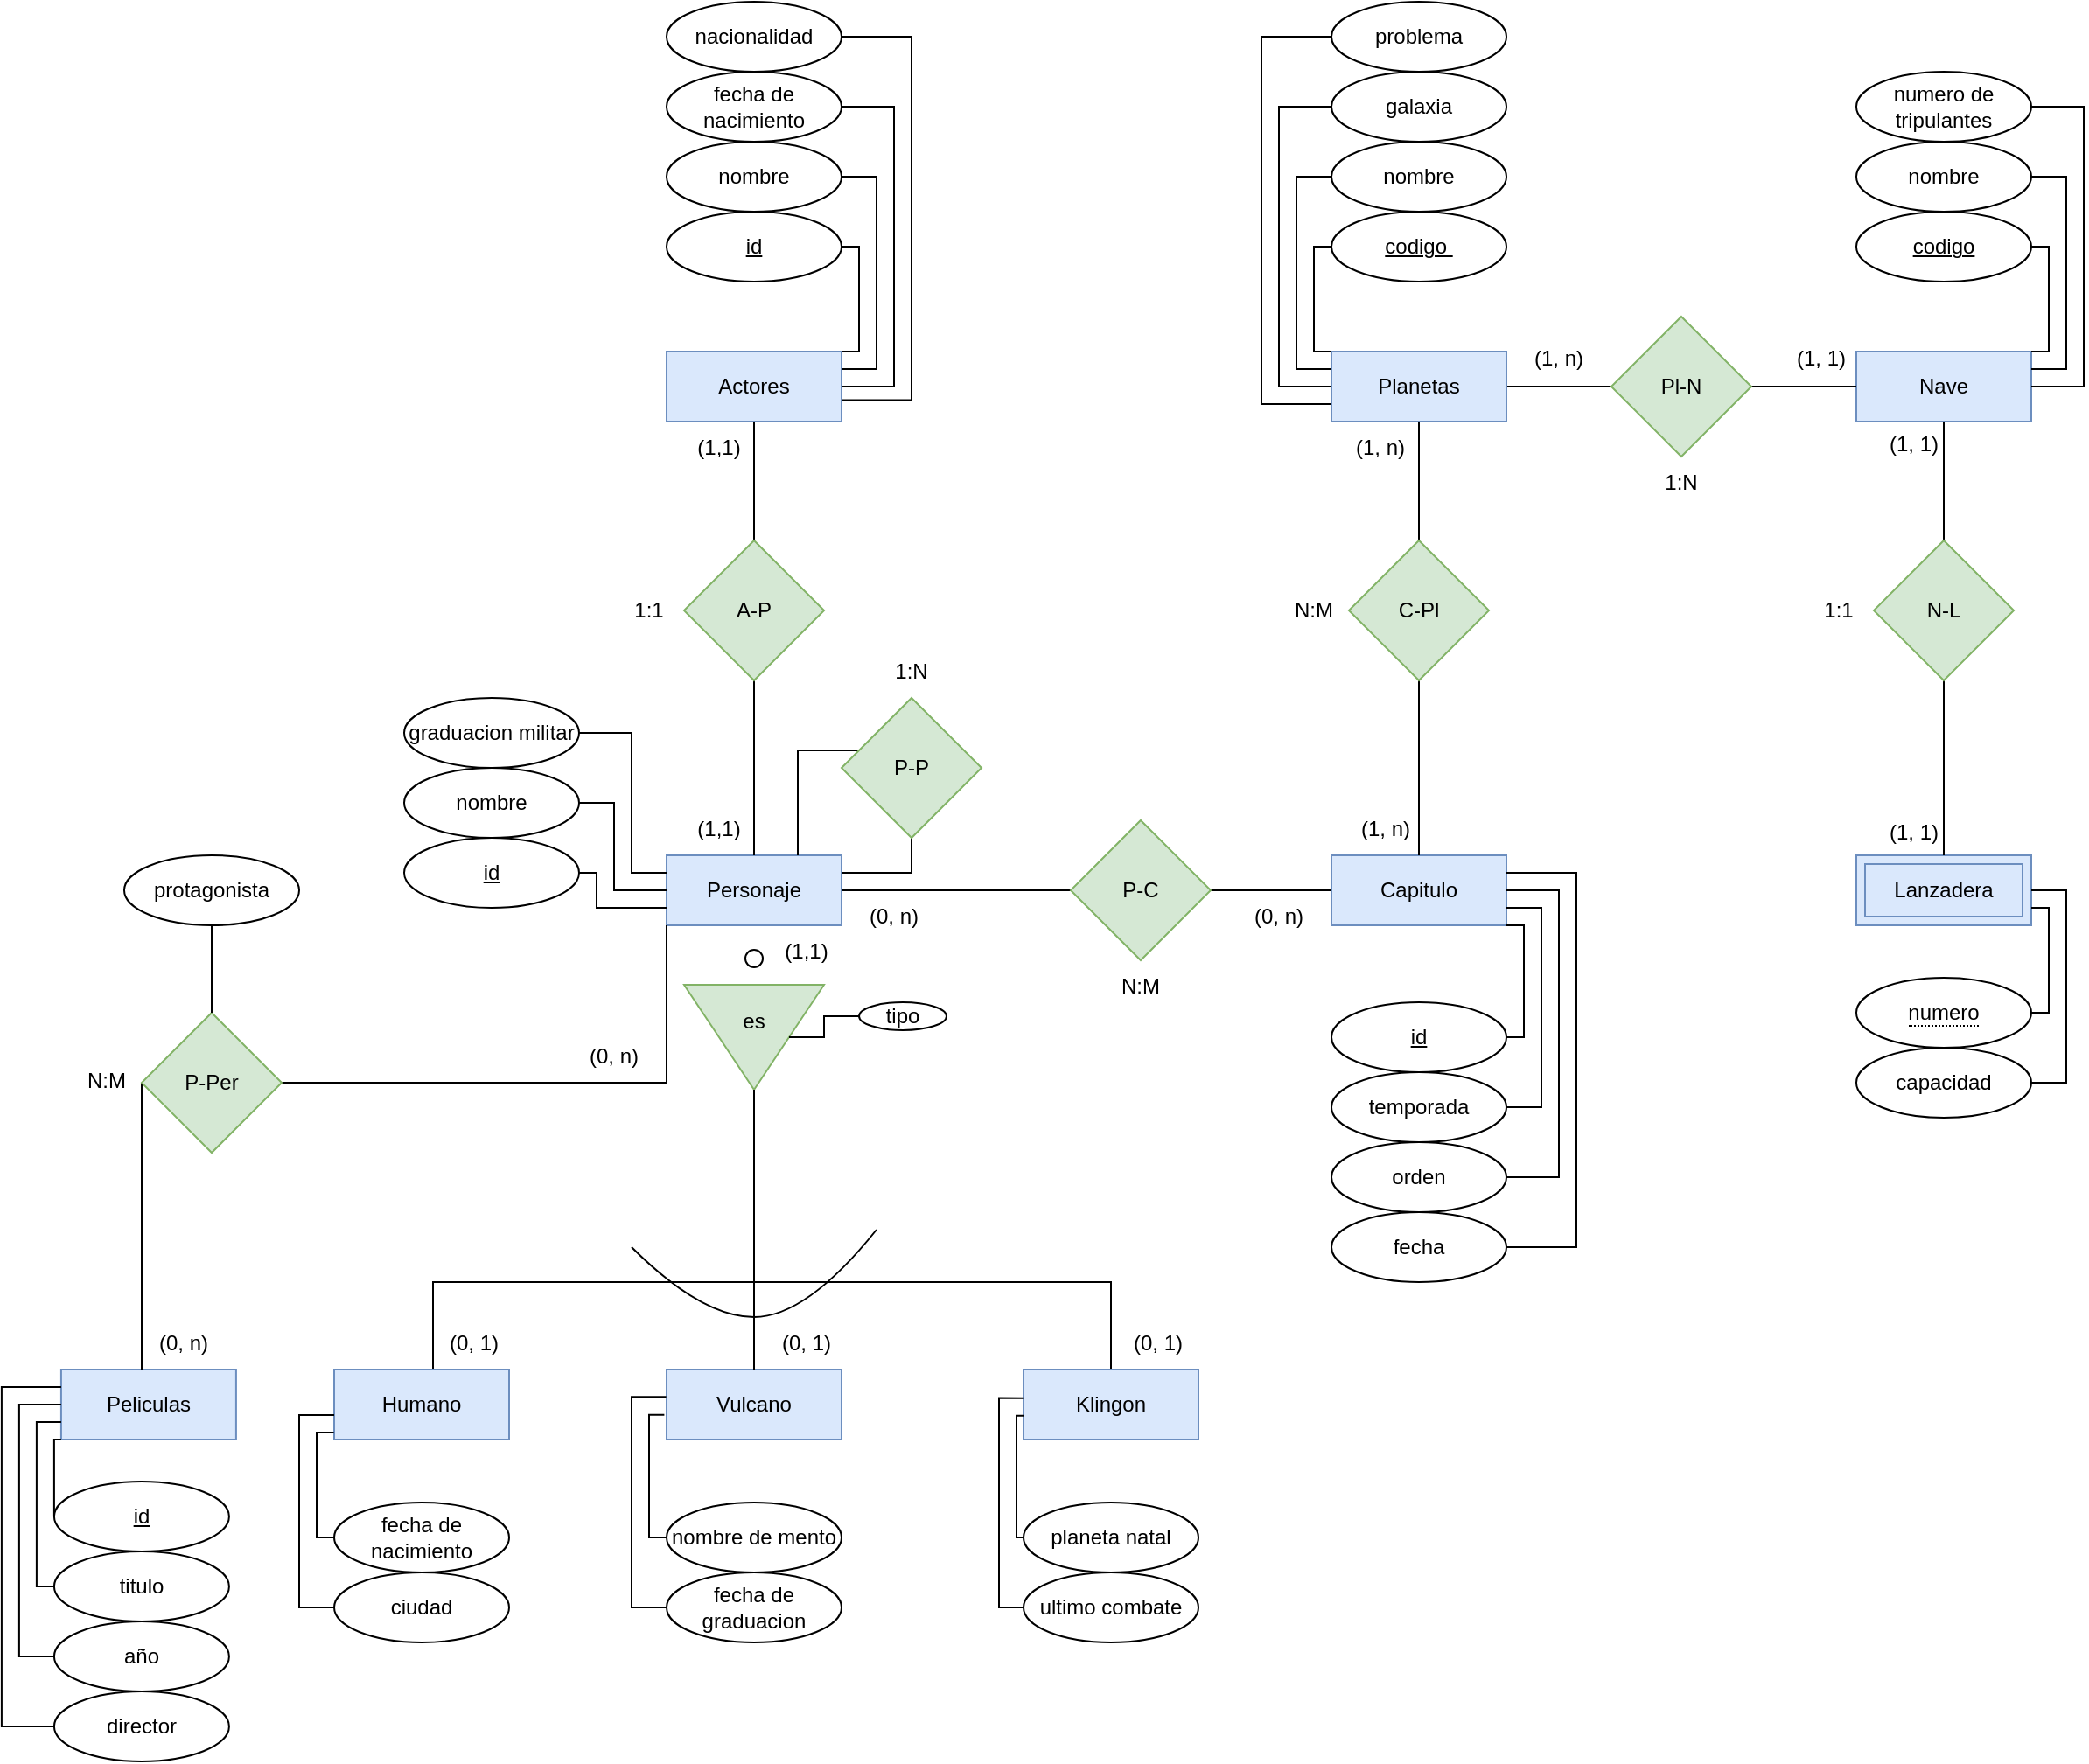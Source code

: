 <mxfile version="22.0.4" type="github">
  <diagram name="Página-1" id="5l4QbnVMC6A0-uHD1jhr">
    <mxGraphModel dx="1584" dy="2889" grid="1" gridSize="10" guides="1" tooltips="1" connect="1" arrows="1" fold="1" page="1" pageScale="1" pageWidth="1169" pageHeight="827" math="0" shadow="0">
      <root>
        <mxCell id="0" />
        <mxCell id="1" parent="0" />
        <mxCell id="6NNh_hOM8QvXXo7sR0za-1" value="Actores" style="whiteSpace=wrap;html=1;align=center;fillColor=#dae8fc;strokeColor=#6c8ebf;" parent="1" vertex="1">
          <mxGeometry x="380" y="22" width="100" height="40" as="geometry" />
        </mxCell>
        <mxCell id="6NNh_hOM8QvXXo7sR0za-29" style="edgeStyle=orthogonalEdgeStyle;rounded=0;orthogonalLoop=1;jettySize=auto;html=1;endArrow=none;endFill=0;" parent="1" source="6NNh_hOM8QvXXo7sR0za-2" target="6NNh_hOM8QvXXo7sR0za-27" edge="1">
          <mxGeometry relative="1" as="geometry" />
        </mxCell>
        <mxCell id="6NNh_hOM8QvXXo7sR0za-2" value="Personaje" style="whiteSpace=wrap;html=1;align=center;fillColor=#dae8fc;strokeColor=#6c8ebf;" parent="1" vertex="1">
          <mxGeometry x="380" y="310" width="100" height="40" as="geometry" />
        </mxCell>
        <mxCell id="6NNh_hOM8QvXXo7sR0za-18" style="edgeStyle=orthogonalEdgeStyle;rounded=0;orthogonalLoop=1;jettySize=auto;html=1;endArrow=none;endFill=0;" parent="1" edge="1">
          <mxGeometry relative="1" as="geometry">
            <mxPoint x="430" y="520" as="targetPoint" />
            <mxPoint x="246.504" y="604" as="sourcePoint" />
            <Array as="points">
              <mxPoint x="246" y="554" />
              <mxPoint x="430" y="554" />
              <mxPoint x="430" y="523" />
            </Array>
          </mxGeometry>
        </mxCell>
        <mxCell id="6NNh_hOM8QvXXo7sR0za-3" value="&lt;div&gt;Humano&lt;/div&gt;" style="whiteSpace=wrap;html=1;align=center;fillColor=#dae8fc;strokeColor=#6c8ebf;" parent="1" vertex="1">
          <mxGeometry x="190" y="604" width="100" height="40" as="geometry" />
        </mxCell>
        <mxCell id="6NNh_hOM8QvXXo7sR0za-4" value="&lt;div&gt;Vulcano&lt;/div&gt;" style="whiteSpace=wrap;html=1;align=center;fillColor=#dae8fc;strokeColor=#6c8ebf;" parent="1" vertex="1">
          <mxGeometry x="380" y="604" width="100" height="40" as="geometry" />
        </mxCell>
        <mxCell id="6NNh_hOM8QvXXo7sR0za-22" style="edgeStyle=orthogonalEdgeStyle;rounded=0;orthogonalLoop=1;jettySize=auto;html=1;endArrow=none;endFill=0;" parent="1" source="6NNh_hOM8QvXXo7sR0za-5" edge="1">
          <mxGeometry relative="1" as="geometry">
            <mxPoint x="430" y="524" as="targetPoint" />
            <Array as="points">
              <mxPoint x="634" y="554" />
              <mxPoint x="430" y="554" />
            </Array>
          </mxGeometry>
        </mxCell>
        <mxCell id="6NNh_hOM8QvXXo7sR0za-5" value="Klingon" style="whiteSpace=wrap;html=1;align=center;fillColor=#dae8fc;strokeColor=#6c8ebf;" parent="1" vertex="1">
          <mxGeometry x="584" y="604" width="100" height="40" as="geometry" />
        </mxCell>
        <mxCell id="6NNh_hOM8QvXXo7sR0za-6" value="Capitulo" style="whiteSpace=wrap;html=1;align=center;fillColor=#dae8fc;strokeColor=#6c8ebf;" parent="1" vertex="1">
          <mxGeometry x="760" y="310" width="100" height="40" as="geometry" />
        </mxCell>
        <mxCell id="6NNh_hOM8QvXXo7sR0za-7" value="Peliculas" style="whiteSpace=wrap;html=1;align=center;fillColor=#dae8fc;strokeColor=#6c8ebf;" parent="1" vertex="1">
          <mxGeometry x="33.96" y="604" width="100" height="40" as="geometry" />
        </mxCell>
        <mxCell id="ipQ3G9XVM3GZYYtUCcGg-8" style="edgeStyle=orthogonalEdgeStyle;rounded=0;orthogonalLoop=1;jettySize=auto;html=1;endArrow=none;endFill=0;" edge="1" parent="1" source="6NNh_hOM8QvXXo7sR0za-8" target="ipQ3G9XVM3GZYYtUCcGg-4">
          <mxGeometry relative="1" as="geometry" />
        </mxCell>
        <mxCell id="6NNh_hOM8QvXXo7sR0za-8" value="Planetas" style="whiteSpace=wrap;html=1;align=center;fillColor=#dae8fc;strokeColor=#6c8ebf;" parent="1" vertex="1">
          <mxGeometry x="760" y="22" width="100" height="40" as="geometry" />
        </mxCell>
        <mxCell id="ipQ3G9XVM3GZYYtUCcGg-10" style="edgeStyle=orthogonalEdgeStyle;rounded=0;orthogonalLoop=1;jettySize=auto;html=1;endArrow=none;endFill=0;" edge="1" parent="1" source="6NNh_hOM8QvXXo7sR0za-9" target="ipQ3G9XVM3GZYYtUCcGg-5">
          <mxGeometry relative="1" as="geometry" />
        </mxCell>
        <mxCell id="6NNh_hOM8QvXXo7sR0za-9" value="Nave" style="whiteSpace=wrap;html=1;align=center;fillColor=#dae8fc;strokeColor=#6c8ebf;" parent="1" vertex="1">
          <mxGeometry x="1060" y="22" width="100" height="40" as="geometry" />
        </mxCell>
        <mxCell id="6NNh_hOM8QvXXo7sR0za-11" value="Lanzadera" style="shape=ext;margin=3;double=1;whiteSpace=wrap;html=1;align=center;fillColor=#dae8fc;strokeColor=#6c8ebf;" parent="1" vertex="1">
          <mxGeometry x="1060" y="310" width="100" height="40" as="geometry" />
        </mxCell>
        <mxCell id="6NNh_hOM8QvXXo7sR0za-16" style="edgeStyle=orthogonalEdgeStyle;rounded=0;orthogonalLoop=1;jettySize=auto;html=1;entryX=0.5;entryY=1;entryDx=0;entryDy=0;endArrow=none;endFill=0;" parent="1" source="6NNh_hOM8QvXXo7sR0za-12" target="6NNh_hOM8QvXXo7sR0za-1" edge="1">
          <mxGeometry relative="1" as="geometry" />
        </mxCell>
        <mxCell id="6NNh_hOM8QvXXo7sR0za-17" style="edgeStyle=orthogonalEdgeStyle;rounded=0;orthogonalLoop=1;jettySize=auto;html=1;endArrow=none;endFill=0;" parent="1" source="6NNh_hOM8QvXXo7sR0za-12" target="6NNh_hOM8QvXXo7sR0za-2" edge="1">
          <mxGeometry relative="1" as="geometry" />
        </mxCell>
        <mxCell id="6NNh_hOM8QvXXo7sR0za-12" value="A-P" style="rhombus;whiteSpace=wrap;html=1;fillColor=#d5e8d4;strokeColor=#82b366;" parent="1" vertex="1">
          <mxGeometry x="390" y="130" width="80" height="80" as="geometry" />
        </mxCell>
        <mxCell id="6NNh_hOM8QvXXo7sR0za-13" value="" style="triangle;whiteSpace=wrap;html=1;rotation=90;fillColor=#d5e8d4;strokeColor=#82b366;" parent="1" vertex="1">
          <mxGeometry x="400" y="374" width="60" height="80" as="geometry" />
        </mxCell>
        <mxCell id="6NNh_hOM8QvXXo7sR0za-14" value="" style="ellipse;whiteSpace=wrap;html=1;aspect=fixed;" parent="1" vertex="1">
          <mxGeometry x="425" y="364" width="10" height="10" as="geometry" />
        </mxCell>
        <mxCell id="6NNh_hOM8QvXXo7sR0za-15" value="es" style="text;html=1;strokeColor=none;fillColor=none;align=center;verticalAlign=middle;whiteSpace=wrap;rounded=0;" parent="1" vertex="1">
          <mxGeometry x="420" y="390" width="20" height="30" as="geometry" />
        </mxCell>
        <mxCell id="6NNh_hOM8QvXXo7sR0za-21" style="edgeStyle=orthogonalEdgeStyle;rounded=0;orthogonalLoop=1;jettySize=auto;html=1;endArrow=none;endFill=0;entryX=1;entryY=0.5;entryDx=0;entryDy=0;" parent="1" source="6NNh_hOM8QvXXo7sR0za-4" target="6NNh_hOM8QvXXo7sR0za-13" edge="1">
          <mxGeometry relative="1" as="geometry">
            <mxPoint x="430" y="534" as="targetPoint" />
          </mxGeometry>
        </mxCell>
        <mxCell id="6NNh_hOM8QvXXo7sR0za-23" value="" style="curved=1;endArrow=none;html=1;rounded=0;endFill=0;" parent="1" edge="1">
          <mxGeometry width="50" height="50" relative="1" as="geometry">
            <mxPoint x="360" y="534" as="sourcePoint" />
            <mxPoint x="500" y="524" as="targetPoint" />
            <Array as="points">
              <mxPoint x="400" y="574" />
              <mxPoint x="460" y="574" />
            </Array>
          </mxGeometry>
        </mxCell>
        <mxCell id="6NNh_hOM8QvXXo7sR0za-28" style="edgeStyle=orthogonalEdgeStyle;rounded=0;orthogonalLoop=1;jettySize=auto;html=1;endArrow=none;endFill=0;" parent="1" source="6NNh_hOM8QvXXo7sR0za-27" target="6NNh_hOM8QvXXo7sR0za-6" edge="1">
          <mxGeometry relative="1" as="geometry" />
        </mxCell>
        <mxCell id="6NNh_hOM8QvXXo7sR0za-27" value="P-C" style="rhombus;whiteSpace=wrap;html=1;fillColor=#d5e8d4;strokeColor=#82b366;" parent="1" vertex="1">
          <mxGeometry x="611" y="290" width="80" height="80" as="geometry" />
        </mxCell>
        <mxCell id="6NNh_hOM8QvXXo7sR0za-31" style="edgeStyle=orthogonalEdgeStyle;rounded=0;orthogonalLoop=1;jettySize=auto;html=1;endArrow=none;endFill=0;" parent="1" source="6NNh_hOM8QvXXo7sR0za-30" target="6NNh_hOM8QvXXo7sR0za-7" edge="1">
          <mxGeometry relative="1" as="geometry">
            <Array as="points">
              <mxPoint x="80" y="570" />
              <mxPoint x="80" y="570" />
            </Array>
          </mxGeometry>
        </mxCell>
        <mxCell id="6NNh_hOM8QvXXo7sR0za-32" style="edgeStyle=orthogonalEdgeStyle;rounded=0;orthogonalLoop=1;jettySize=auto;html=1;entryX=0;entryY=1;entryDx=0;entryDy=0;endArrow=none;endFill=0;" parent="1" source="6NNh_hOM8QvXXo7sR0za-30" target="6NNh_hOM8QvXXo7sR0za-2" edge="1">
          <mxGeometry relative="1" as="geometry" />
        </mxCell>
        <mxCell id="6NNh_hOM8QvXXo7sR0za-30" value="P-Per" style="rhombus;whiteSpace=wrap;html=1;fillColor=#d5e8d4;strokeColor=#82b366;" parent="1" vertex="1">
          <mxGeometry x="80" y="400" width="80" height="80" as="geometry" />
        </mxCell>
        <mxCell id="ipQ3G9XVM3GZYYtUCcGg-1" style="edgeStyle=orthogonalEdgeStyle;rounded=0;orthogonalLoop=1;jettySize=auto;html=1;entryX=0.75;entryY=0;entryDx=0;entryDy=0;endArrow=none;endFill=0;" edge="1" parent="1" source="6NNh_hOM8QvXXo7sR0za-33" target="6NNh_hOM8QvXXo7sR0za-2">
          <mxGeometry relative="1" as="geometry">
            <Array as="points">
              <mxPoint x="455" y="250" />
            </Array>
          </mxGeometry>
        </mxCell>
        <mxCell id="ipQ3G9XVM3GZYYtUCcGg-2" style="edgeStyle=orthogonalEdgeStyle;rounded=0;orthogonalLoop=1;jettySize=auto;html=1;endArrow=none;endFill=0;entryX=1;entryY=0.25;entryDx=0;entryDy=0;" edge="1" parent="1" source="6NNh_hOM8QvXXo7sR0za-33" target="6NNh_hOM8QvXXo7sR0za-2">
          <mxGeometry relative="1" as="geometry">
            <mxPoint x="380" y="310" as="targetPoint" />
            <Array as="points">
              <mxPoint x="520" y="320" />
            </Array>
          </mxGeometry>
        </mxCell>
        <mxCell id="6NNh_hOM8QvXXo7sR0za-33" value="P-P" style="rhombus;whiteSpace=wrap;html=1;fillColor=#d5e8d4;strokeColor=#82b366;" parent="1" vertex="1">
          <mxGeometry x="480" y="220" width="80" height="80" as="geometry" />
        </mxCell>
        <mxCell id="ipQ3G9XVM3GZYYtUCcGg-6" style="edgeStyle=orthogonalEdgeStyle;rounded=0;orthogonalLoop=1;jettySize=auto;html=1;entryX=0.5;entryY=0;entryDx=0;entryDy=0;endArrow=none;endFill=0;" edge="1" parent="1" source="ipQ3G9XVM3GZYYtUCcGg-3" target="6NNh_hOM8QvXXo7sR0za-6">
          <mxGeometry relative="1" as="geometry" />
        </mxCell>
        <mxCell id="ipQ3G9XVM3GZYYtUCcGg-7" style="edgeStyle=orthogonalEdgeStyle;rounded=0;orthogonalLoop=1;jettySize=auto;html=1;endArrow=none;endFill=0;" edge="1" parent="1" source="ipQ3G9XVM3GZYYtUCcGg-3" target="6NNh_hOM8QvXXo7sR0za-8">
          <mxGeometry relative="1" as="geometry" />
        </mxCell>
        <mxCell id="ipQ3G9XVM3GZYYtUCcGg-3" value="C-Pl" style="rhombus;whiteSpace=wrap;html=1;fillColor=#d5e8d4;strokeColor=#82b366;" vertex="1" parent="1">
          <mxGeometry x="770" y="130" width="80" height="80" as="geometry" />
        </mxCell>
        <mxCell id="ipQ3G9XVM3GZYYtUCcGg-9" style="edgeStyle=orthogonalEdgeStyle;rounded=0;orthogonalLoop=1;jettySize=auto;html=1;endArrow=none;endFill=0;" edge="1" parent="1" source="ipQ3G9XVM3GZYYtUCcGg-4" target="6NNh_hOM8QvXXo7sR0za-9">
          <mxGeometry relative="1" as="geometry" />
        </mxCell>
        <mxCell id="ipQ3G9XVM3GZYYtUCcGg-4" value="Pl-N" style="rhombus;whiteSpace=wrap;html=1;fillColor=#d5e8d4;strokeColor=#82b366;" vertex="1" parent="1">
          <mxGeometry x="920" y="2" width="80" height="80" as="geometry" />
        </mxCell>
        <mxCell id="ipQ3G9XVM3GZYYtUCcGg-11" style="edgeStyle=orthogonalEdgeStyle;rounded=0;orthogonalLoop=1;jettySize=auto;html=1;entryX=0.5;entryY=0;entryDx=0;entryDy=0;endArrow=none;endFill=0;" edge="1" parent="1" source="ipQ3G9XVM3GZYYtUCcGg-5" target="6NNh_hOM8QvXXo7sR0za-11">
          <mxGeometry relative="1" as="geometry" />
        </mxCell>
        <mxCell id="ipQ3G9XVM3GZYYtUCcGg-5" value="N-L" style="rhombus;whiteSpace=wrap;html=1;fillColor=#d5e8d4;strokeColor=#82b366;" vertex="1" parent="1">
          <mxGeometry x="1070" y="130" width="80" height="80" as="geometry" />
        </mxCell>
        <mxCell id="ipQ3G9XVM3GZYYtUCcGg-17" style="edgeStyle=orthogonalEdgeStyle;rounded=0;orthogonalLoop=1;jettySize=auto;html=1;endArrow=none;endFill=0;" edge="1" parent="1" source="ipQ3G9XVM3GZYYtUCcGg-13">
          <mxGeometry relative="1" as="geometry">
            <mxPoint x="480" y="22" as="targetPoint" />
            <Array as="points">
              <mxPoint x="490" y="-38" />
              <mxPoint x="490" y="22" />
              <mxPoint x="480" y="22" />
            </Array>
          </mxGeometry>
        </mxCell>
        <mxCell id="ipQ3G9XVM3GZYYtUCcGg-13" value="id" style="ellipse;whiteSpace=wrap;html=1;align=center;fontStyle=4;" vertex="1" parent="1">
          <mxGeometry x="380" y="-58" width="100" height="40" as="geometry" />
        </mxCell>
        <mxCell id="ipQ3G9XVM3GZYYtUCcGg-18" style="edgeStyle=orthogonalEdgeStyle;rounded=0;orthogonalLoop=1;jettySize=auto;html=1;entryX=1;entryY=0.25;entryDx=0;entryDy=0;endArrow=none;endFill=0;" edge="1" parent="1" source="ipQ3G9XVM3GZYYtUCcGg-14" target="6NNh_hOM8QvXXo7sR0za-1">
          <mxGeometry relative="1" as="geometry">
            <Array as="points">
              <mxPoint x="500" y="-78" />
              <mxPoint x="500" y="32" />
            </Array>
          </mxGeometry>
        </mxCell>
        <mxCell id="ipQ3G9XVM3GZYYtUCcGg-14" value="nombre" style="ellipse;whiteSpace=wrap;html=1;align=center;" vertex="1" parent="1">
          <mxGeometry x="380" y="-98" width="100" height="40" as="geometry" />
        </mxCell>
        <mxCell id="ipQ3G9XVM3GZYYtUCcGg-19" style="edgeStyle=orthogonalEdgeStyle;rounded=0;orthogonalLoop=1;jettySize=auto;html=1;entryX=1;entryY=0.5;entryDx=0;entryDy=0;endArrow=none;endFill=0;" edge="1" parent="1" source="ipQ3G9XVM3GZYYtUCcGg-15" target="6NNh_hOM8QvXXo7sR0za-1">
          <mxGeometry relative="1" as="geometry">
            <Array as="points">
              <mxPoint x="510" y="-118" />
              <mxPoint x="510" y="42" />
            </Array>
          </mxGeometry>
        </mxCell>
        <mxCell id="ipQ3G9XVM3GZYYtUCcGg-15" value="fecha de nacimiento" style="ellipse;whiteSpace=wrap;html=1;align=center;" vertex="1" parent="1">
          <mxGeometry x="380" y="-138" width="100" height="40" as="geometry" />
        </mxCell>
        <mxCell id="ipQ3G9XVM3GZYYtUCcGg-16" value="nacionalidad" style="ellipse;whiteSpace=wrap;html=1;align=center;" vertex="1" parent="1">
          <mxGeometry x="380" y="-178" width="100" height="40" as="geometry" />
        </mxCell>
        <mxCell id="ipQ3G9XVM3GZYYtUCcGg-20" style="edgeStyle=orthogonalEdgeStyle;rounded=0;orthogonalLoop=1;jettySize=auto;html=1;entryX=1.005;entryY=0.695;entryDx=0;entryDy=0;entryPerimeter=0;endArrow=none;endFill=0;" edge="1" parent="1" source="ipQ3G9XVM3GZYYtUCcGg-16" target="6NNh_hOM8QvXXo7sR0za-1">
          <mxGeometry relative="1" as="geometry">
            <Array as="points">
              <mxPoint x="520" y="-158" />
              <mxPoint x="520" y="50" />
            </Array>
          </mxGeometry>
        </mxCell>
        <mxCell id="ipQ3G9XVM3GZYYtUCcGg-27" style="edgeStyle=orthogonalEdgeStyle;rounded=0;orthogonalLoop=1;jettySize=auto;html=1;entryX=0;entryY=0.75;entryDx=0;entryDy=0;endArrow=none;endFill=0;" edge="1" parent="1" source="ipQ3G9XVM3GZYYtUCcGg-21" target="6NNh_hOM8QvXXo7sR0za-2">
          <mxGeometry relative="1" as="geometry">
            <Array as="points">
              <mxPoint x="340" y="320" />
              <mxPoint x="340" y="340" />
            </Array>
          </mxGeometry>
        </mxCell>
        <mxCell id="ipQ3G9XVM3GZYYtUCcGg-21" value="id" style="ellipse;whiteSpace=wrap;html=1;align=center;fontStyle=4;" vertex="1" parent="1">
          <mxGeometry x="230" y="300" width="100" height="40" as="geometry" />
        </mxCell>
        <mxCell id="ipQ3G9XVM3GZYYtUCcGg-23" style="edgeStyle=orthogonalEdgeStyle;rounded=0;orthogonalLoop=1;jettySize=auto;html=1;endArrow=none;endFill=0;" edge="1" parent="1" source="ipQ3G9XVM3GZYYtUCcGg-22" target="6NNh_hOM8QvXXo7sR0za-13">
          <mxGeometry relative="1" as="geometry" />
        </mxCell>
        <mxCell id="ipQ3G9XVM3GZYYtUCcGg-22" value="tipo" style="ellipse;whiteSpace=wrap;html=1;align=center;" vertex="1" parent="1">
          <mxGeometry x="490" y="394" width="50" height="16" as="geometry" />
        </mxCell>
        <mxCell id="ipQ3G9XVM3GZYYtUCcGg-28" style="edgeStyle=orthogonalEdgeStyle;rounded=0;orthogonalLoop=1;jettySize=auto;html=1;entryX=0;entryY=0.5;entryDx=0;entryDy=0;endArrow=none;endFill=0;" edge="1" parent="1" source="ipQ3G9XVM3GZYYtUCcGg-24" target="6NNh_hOM8QvXXo7sR0za-2">
          <mxGeometry relative="1" as="geometry">
            <Array as="points">
              <mxPoint x="350" y="280" />
              <mxPoint x="350" y="330" />
            </Array>
          </mxGeometry>
        </mxCell>
        <mxCell id="ipQ3G9XVM3GZYYtUCcGg-24" value="nombre" style="ellipse;whiteSpace=wrap;html=1;align=center;" vertex="1" parent="1">
          <mxGeometry x="230" y="260" width="100" height="40" as="geometry" />
        </mxCell>
        <mxCell id="ipQ3G9XVM3GZYYtUCcGg-29" style="edgeStyle=orthogonalEdgeStyle;rounded=0;orthogonalLoop=1;jettySize=auto;html=1;entryX=0;entryY=0.25;entryDx=0;entryDy=0;endArrow=none;endFill=0;" edge="1" parent="1" source="ipQ3G9XVM3GZYYtUCcGg-25" target="6NNh_hOM8QvXXo7sR0za-2">
          <mxGeometry relative="1" as="geometry">
            <Array as="points">
              <mxPoint x="360" y="240" />
              <mxPoint x="360" y="320" />
            </Array>
          </mxGeometry>
        </mxCell>
        <mxCell id="ipQ3G9XVM3GZYYtUCcGg-25" value="graduacion militar" style="ellipse;whiteSpace=wrap;html=1;align=center;" vertex="1" parent="1">
          <mxGeometry x="230" y="220" width="100" height="40" as="geometry" />
        </mxCell>
        <mxCell id="ipQ3G9XVM3GZYYtUCcGg-36" style="edgeStyle=orthogonalEdgeStyle;rounded=0;orthogonalLoop=1;jettySize=auto;html=1;entryX=-0.002;entryY=0.924;entryDx=0;entryDy=0;endArrow=none;endFill=0;entryPerimeter=0;" edge="1" parent="1" source="ipQ3G9XVM3GZYYtUCcGg-30" target="6NNh_hOM8QvXXo7sR0za-3">
          <mxGeometry relative="1" as="geometry">
            <Array as="points">
              <mxPoint x="180" y="700" />
              <mxPoint x="180" y="640" />
              <mxPoint x="190" y="640" />
            </Array>
          </mxGeometry>
        </mxCell>
        <mxCell id="ipQ3G9XVM3GZYYtUCcGg-30" value="fecha de nacimiento" style="ellipse;whiteSpace=wrap;html=1;align=center;" vertex="1" parent="1">
          <mxGeometry x="190" y="680" width="100" height="40" as="geometry" />
        </mxCell>
        <mxCell id="ipQ3G9XVM3GZYYtUCcGg-37" style="edgeStyle=orthogonalEdgeStyle;rounded=0;orthogonalLoop=1;jettySize=auto;html=1;endArrow=none;endFill=0;" edge="1" parent="1" source="ipQ3G9XVM3GZYYtUCcGg-31">
          <mxGeometry relative="1" as="geometry">
            <mxPoint x="190" y="630" as="targetPoint" />
            <Array as="points">
              <mxPoint x="170" y="740" />
              <mxPoint x="170" y="630" />
              <mxPoint x="190" y="630" />
            </Array>
          </mxGeometry>
        </mxCell>
        <mxCell id="ipQ3G9XVM3GZYYtUCcGg-31" value="ciudad" style="ellipse;whiteSpace=wrap;html=1;align=center;" vertex="1" parent="1">
          <mxGeometry x="190" y="720" width="100" height="40" as="geometry" />
        </mxCell>
        <mxCell id="ipQ3G9XVM3GZYYtUCcGg-32" value="nombre de mento" style="ellipse;whiteSpace=wrap;html=1;align=center;" vertex="1" parent="1">
          <mxGeometry x="380" y="680" width="100" height="40" as="geometry" />
        </mxCell>
        <mxCell id="ipQ3G9XVM3GZYYtUCcGg-33" value="fecha de graduacion" style="ellipse;whiteSpace=wrap;html=1;align=center;" vertex="1" parent="1">
          <mxGeometry x="380" y="720" width="100" height="40" as="geometry" />
        </mxCell>
        <mxCell id="ipQ3G9XVM3GZYYtUCcGg-34" value="planeta natal" style="ellipse;whiteSpace=wrap;html=1;align=center;" vertex="1" parent="1">
          <mxGeometry x="584" y="680" width="100" height="40" as="geometry" />
        </mxCell>
        <mxCell id="ipQ3G9XVM3GZYYtUCcGg-35" value="ultimo combate" style="ellipse;whiteSpace=wrap;html=1;align=center;" vertex="1" parent="1">
          <mxGeometry x="584" y="720" width="100" height="40" as="geometry" />
        </mxCell>
        <mxCell id="ipQ3G9XVM3GZYYtUCcGg-38" style="edgeStyle=orthogonalEdgeStyle;rounded=0;orthogonalLoop=1;jettySize=auto;html=1;entryX=-0.013;entryY=0.647;entryDx=0;entryDy=0;entryPerimeter=0;endArrow=none;endFill=0;" edge="1" parent="1" source="ipQ3G9XVM3GZYYtUCcGg-32" target="6NNh_hOM8QvXXo7sR0za-4">
          <mxGeometry relative="1" as="geometry">
            <Array as="points">
              <mxPoint x="370" y="700" />
              <mxPoint x="370" y="630" />
            </Array>
          </mxGeometry>
        </mxCell>
        <mxCell id="ipQ3G9XVM3GZYYtUCcGg-39" style="edgeStyle=orthogonalEdgeStyle;rounded=0;orthogonalLoop=1;jettySize=auto;html=1;entryX=-0.002;entryY=0.39;entryDx=0;entryDy=0;entryPerimeter=0;endArrow=none;endFill=0;" edge="1" parent="1" source="ipQ3G9XVM3GZYYtUCcGg-33" target="6NNh_hOM8QvXXo7sR0za-4">
          <mxGeometry relative="1" as="geometry">
            <Array as="points">
              <mxPoint x="360" y="740" />
              <mxPoint x="360" y="620" />
            </Array>
          </mxGeometry>
        </mxCell>
        <mxCell id="ipQ3G9XVM3GZYYtUCcGg-41" style="edgeStyle=orthogonalEdgeStyle;rounded=0;orthogonalLoop=1;jettySize=auto;html=1;entryX=0.002;entryY=0.659;entryDx=0;entryDy=0;entryPerimeter=0;endArrow=none;endFill=0;" edge="1" parent="1" source="ipQ3G9XVM3GZYYtUCcGg-34" target="6NNh_hOM8QvXXo7sR0za-5">
          <mxGeometry relative="1" as="geometry">
            <Array as="points">
              <mxPoint x="580" y="700" />
              <mxPoint x="580" y="630" />
            </Array>
          </mxGeometry>
        </mxCell>
        <mxCell id="ipQ3G9XVM3GZYYtUCcGg-42" style="edgeStyle=orthogonalEdgeStyle;rounded=0;orthogonalLoop=1;jettySize=auto;html=1;entryX=-0.002;entryY=0.408;entryDx=0;entryDy=0;entryPerimeter=0;endArrow=none;endFill=0;" edge="1" parent="1" source="ipQ3G9XVM3GZYYtUCcGg-35" target="6NNh_hOM8QvXXo7sR0za-5">
          <mxGeometry relative="1" as="geometry">
            <Array as="points">
              <mxPoint x="570" y="740" />
              <mxPoint x="570" y="620" />
            </Array>
          </mxGeometry>
        </mxCell>
        <mxCell id="ipQ3G9XVM3GZYYtUCcGg-47" style="edgeStyle=orthogonalEdgeStyle;rounded=0;orthogonalLoop=1;jettySize=auto;html=1;entryX=1;entryY=1;entryDx=0;entryDy=0;endArrow=none;endFill=0;" edge="1" parent="1" source="ipQ3G9XVM3GZYYtUCcGg-43" target="6NNh_hOM8QvXXo7sR0za-6">
          <mxGeometry relative="1" as="geometry">
            <Array as="points">
              <mxPoint x="870" y="414" />
              <mxPoint x="870" y="350" />
            </Array>
          </mxGeometry>
        </mxCell>
        <mxCell id="ipQ3G9XVM3GZYYtUCcGg-43" value="id" style="ellipse;whiteSpace=wrap;html=1;align=center;fontStyle=4;" vertex="1" parent="1">
          <mxGeometry x="760" y="394" width="100" height="40" as="geometry" />
        </mxCell>
        <mxCell id="ipQ3G9XVM3GZYYtUCcGg-48" style="edgeStyle=orthogonalEdgeStyle;rounded=0;orthogonalLoop=1;jettySize=auto;html=1;entryX=1;entryY=0.75;entryDx=0;entryDy=0;endArrow=none;endFill=0;" edge="1" parent="1" source="ipQ3G9XVM3GZYYtUCcGg-44" target="6NNh_hOM8QvXXo7sR0za-6">
          <mxGeometry relative="1" as="geometry">
            <Array as="points">
              <mxPoint x="880" y="454" />
              <mxPoint x="880" y="340" />
            </Array>
          </mxGeometry>
        </mxCell>
        <mxCell id="ipQ3G9XVM3GZYYtUCcGg-44" value="temporada" style="ellipse;whiteSpace=wrap;html=1;align=center;" vertex="1" parent="1">
          <mxGeometry x="760" y="434" width="100" height="40" as="geometry" />
        </mxCell>
        <mxCell id="ipQ3G9XVM3GZYYtUCcGg-49" style="edgeStyle=orthogonalEdgeStyle;rounded=0;orthogonalLoop=1;jettySize=auto;html=1;entryX=1;entryY=0.5;entryDx=0;entryDy=0;endArrow=none;endFill=0;" edge="1" parent="1" source="ipQ3G9XVM3GZYYtUCcGg-45" target="6NNh_hOM8QvXXo7sR0za-6">
          <mxGeometry relative="1" as="geometry">
            <Array as="points">
              <mxPoint x="890" y="494" />
              <mxPoint x="890" y="330" />
            </Array>
          </mxGeometry>
        </mxCell>
        <mxCell id="ipQ3G9XVM3GZYYtUCcGg-45" value="orden" style="ellipse;whiteSpace=wrap;html=1;align=center;" vertex="1" parent="1">
          <mxGeometry x="760" y="474" width="100" height="40" as="geometry" />
        </mxCell>
        <mxCell id="ipQ3G9XVM3GZYYtUCcGg-50" style="edgeStyle=orthogonalEdgeStyle;rounded=0;orthogonalLoop=1;jettySize=auto;html=1;entryX=1;entryY=0.25;entryDx=0;entryDy=0;endArrow=none;endFill=0;" edge="1" parent="1" source="ipQ3G9XVM3GZYYtUCcGg-46" target="6NNh_hOM8QvXXo7sR0za-6">
          <mxGeometry relative="1" as="geometry">
            <Array as="points">
              <mxPoint x="900" y="534" />
              <mxPoint x="900" y="320" />
            </Array>
          </mxGeometry>
        </mxCell>
        <mxCell id="ipQ3G9XVM3GZYYtUCcGg-46" value="fecha" style="ellipse;whiteSpace=wrap;html=1;align=center;" vertex="1" parent="1">
          <mxGeometry x="760" y="514" width="100" height="40" as="geometry" />
        </mxCell>
        <mxCell id="ipQ3G9XVM3GZYYtUCcGg-55" style="edgeStyle=orthogonalEdgeStyle;rounded=0;orthogonalLoop=1;jettySize=auto;html=1;entryX=0;entryY=0;entryDx=0;entryDy=0;endArrow=none;endFill=0;" edge="1" parent="1" source="ipQ3G9XVM3GZYYtUCcGg-51" target="6NNh_hOM8QvXXo7sR0za-8">
          <mxGeometry relative="1" as="geometry">
            <Array as="points">
              <mxPoint x="750" y="-38" />
              <mxPoint x="750" y="22" />
            </Array>
          </mxGeometry>
        </mxCell>
        <mxCell id="ipQ3G9XVM3GZYYtUCcGg-51" value="codigo&amp;nbsp;" style="ellipse;whiteSpace=wrap;html=1;align=center;fontStyle=4;" vertex="1" parent="1">
          <mxGeometry x="760" y="-58" width="100" height="40" as="geometry" />
        </mxCell>
        <mxCell id="ipQ3G9XVM3GZYYtUCcGg-56" style="edgeStyle=orthogonalEdgeStyle;rounded=0;orthogonalLoop=1;jettySize=auto;html=1;entryX=0;entryY=0.25;entryDx=0;entryDy=0;endArrow=none;endFill=0;" edge="1" parent="1" source="ipQ3G9XVM3GZYYtUCcGg-52" target="6NNh_hOM8QvXXo7sR0za-8">
          <mxGeometry relative="1" as="geometry">
            <Array as="points">
              <mxPoint x="740" y="-78" />
              <mxPoint x="740" y="32" />
            </Array>
          </mxGeometry>
        </mxCell>
        <mxCell id="ipQ3G9XVM3GZYYtUCcGg-52" value="nombre" style="ellipse;whiteSpace=wrap;html=1;align=center;" vertex="1" parent="1">
          <mxGeometry x="760" y="-98" width="100" height="40" as="geometry" />
        </mxCell>
        <mxCell id="ipQ3G9XVM3GZYYtUCcGg-57" style="edgeStyle=orthogonalEdgeStyle;rounded=0;orthogonalLoop=1;jettySize=auto;html=1;entryX=0;entryY=0.5;entryDx=0;entryDy=0;endArrow=none;endFill=0;" edge="1" parent="1" source="ipQ3G9XVM3GZYYtUCcGg-53" target="6NNh_hOM8QvXXo7sR0za-8">
          <mxGeometry relative="1" as="geometry">
            <Array as="points">
              <mxPoint x="730" y="-118" />
              <mxPoint x="730" y="42" />
            </Array>
          </mxGeometry>
        </mxCell>
        <mxCell id="ipQ3G9XVM3GZYYtUCcGg-53" value="galaxia" style="ellipse;whiteSpace=wrap;html=1;align=center;" vertex="1" parent="1">
          <mxGeometry x="760" y="-138" width="100" height="40" as="geometry" />
        </mxCell>
        <mxCell id="ipQ3G9XVM3GZYYtUCcGg-58" style="edgeStyle=orthogonalEdgeStyle;rounded=0;orthogonalLoop=1;jettySize=auto;html=1;entryX=0;entryY=0.75;entryDx=0;entryDy=0;endArrow=none;endFill=0;" edge="1" parent="1" source="ipQ3G9XVM3GZYYtUCcGg-54" target="6NNh_hOM8QvXXo7sR0za-8">
          <mxGeometry relative="1" as="geometry">
            <Array as="points">
              <mxPoint x="720" y="-158" />
              <mxPoint x="720" y="52" />
            </Array>
          </mxGeometry>
        </mxCell>
        <mxCell id="ipQ3G9XVM3GZYYtUCcGg-54" value="problema" style="ellipse;whiteSpace=wrap;html=1;align=center;" vertex="1" parent="1">
          <mxGeometry x="760" y="-178" width="100" height="40" as="geometry" />
        </mxCell>
        <mxCell id="ipQ3G9XVM3GZYYtUCcGg-62" style="edgeStyle=orthogonalEdgeStyle;rounded=0;orthogonalLoop=1;jettySize=auto;html=1;entryX=1;entryY=0;entryDx=0;entryDy=0;endArrow=none;endFill=0;" edge="1" parent="1" source="ipQ3G9XVM3GZYYtUCcGg-59" target="6NNh_hOM8QvXXo7sR0za-9">
          <mxGeometry relative="1" as="geometry">
            <Array as="points">
              <mxPoint x="1170" y="-38" />
              <mxPoint x="1170" y="22" />
            </Array>
          </mxGeometry>
        </mxCell>
        <mxCell id="ipQ3G9XVM3GZYYtUCcGg-59" value="codigo" style="ellipse;whiteSpace=wrap;html=1;align=center;fontStyle=4;" vertex="1" parent="1">
          <mxGeometry x="1060" y="-58" width="100" height="40" as="geometry" />
        </mxCell>
        <mxCell id="ipQ3G9XVM3GZYYtUCcGg-63" style="edgeStyle=orthogonalEdgeStyle;rounded=0;orthogonalLoop=1;jettySize=auto;html=1;entryX=1;entryY=0.25;entryDx=0;entryDy=0;endArrow=none;endFill=0;" edge="1" parent="1" source="ipQ3G9XVM3GZYYtUCcGg-60" target="6NNh_hOM8QvXXo7sR0za-9">
          <mxGeometry relative="1" as="geometry">
            <Array as="points">
              <mxPoint x="1180" y="-78" />
              <mxPoint x="1180" y="32" />
            </Array>
          </mxGeometry>
        </mxCell>
        <mxCell id="ipQ3G9XVM3GZYYtUCcGg-60" value="nombre" style="ellipse;whiteSpace=wrap;html=1;align=center;" vertex="1" parent="1">
          <mxGeometry x="1060" y="-98" width="100" height="40" as="geometry" />
        </mxCell>
        <mxCell id="ipQ3G9XVM3GZYYtUCcGg-64" style="edgeStyle=orthogonalEdgeStyle;rounded=0;orthogonalLoop=1;jettySize=auto;html=1;entryX=1;entryY=0.5;entryDx=0;entryDy=0;endArrow=none;endFill=0;" edge="1" parent="1" source="ipQ3G9XVM3GZYYtUCcGg-61" target="6NNh_hOM8QvXXo7sR0za-9">
          <mxGeometry relative="1" as="geometry">
            <Array as="points">
              <mxPoint x="1190" y="-118" />
              <mxPoint x="1190" y="42" />
            </Array>
          </mxGeometry>
        </mxCell>
        <mxCell id="ipQ3G9XVM3GZYYtUCcGg-61" value="numero de tripulantes" style="ellipse;whiteSpace=wrap;html=1;align=center;" vertex="1" parent="1">
          <mxGeometry x="1060" y="-138" width="100" height="40" as="geometry" />
        </mxCell>
        <mxCell id="ipQ3G9XVM3GZYYtUCcGg-68" style="edgeStyle=orthogonalEdgeStyle;rounded=0;orthogonalLoop=1;jettySize=auto;html=1;entryX=1;entryY=0.75;entryDx=0;entryDy=0;endArrow=none;endFill=0;" edge="1" parent="1" source="ipQ3G9XVM3GZYYtUCcGg-65" target="6NNh_hOM8QvXXo7sR0za-11">
          <mxGeometry relative="1" as="geometry">
            <Array as="points">
              <mxPoint x="1170" y="400" />
              <mxPoint x="1170" y="340" />
            </Array>
          </mxGeometry>
        </mxCell>
        <mxCell id="ipQ3G9XVM3GZYYtUCcGg-65" value="&lt;span style=&quot;border-bottom: 1px dotted&quot;&gt;numero&lt;/span&gt;" style="ellipse;whiteSpace=wrap;html=1;align=center;" vertex="1" parent="1">
          <mxGeometry x="1060" y="380" width="100" height="40" as="geometry" />
        </mxCell>
        <mxCell id="ipQ3G9XVM3GZYYtUCcGg-69" style="edgeStyle=orthogonalEdgeStyle;rounded=0;orthogonalLoop=1;jettySize=auto;html=1;entryX=1;entryY=0.5;entryDx=0;entryDy=0;endArrow=none;endFill=0;" edge="1" parent="1" source="ipQ3G9XVM3GZYYtUCcGg-67" target="6NNh_hOM8QvXXo7sR0za-11">
          <mxGeometry relative="1" as="geometry">
            <Array as="points">
              <mxPoint x="1180" y="440" />
              <mxPoint x="1180" y="330" />
            </Array>
          </mxGeometry>
        </mxCell>
        <mxCell id="ipQ3G9XVM3GZYYtUCcGg-67" value="capacidad" style="ellipse;whiteSpace=wrap;html=1;align=center;" vertex="1" parent="1">
          <mxGeometry x="1060" y="420" width="100" height="40" as="geometry" />
        </mxCell>
        <mxCell id="ipQ3G9XVM3GZYYtUCcGg-74" style="edgeStyle=orthogonalEdgeStyle;rounded=0;orthogonalLoop=1;jettySize=auto;html=1;entryX=0;entryY=1;entryDx=0;entryDy=0;endArrow=none;endFill=0;" edge="1" parent="1" source="ipQ3G9XVM3GZYYtUCcGg-70" target="6NNh_hOM8QvXXo7sR0za-7">
          <mxGeometry relative="1" as="geometry">
            <Array as="points">
              <mxPoint x="29.96" y="644" />
            </Array>
          </mxGeometry>
        </mxCell>
        <mxCell id="ipQ3G9XVM3GZYYtUCcGg-70" value="id" style="ellipse;whiteSpace=wrap;html=1;align=center;fontStyle=4;" vertex="1" parent="1">
          <mxGeometry x="29.96" y="668" width="100" height="40" as="geometry" />
        </mxCell>
        <mxCell id="ipQ3G9XVM3GZYYtUCcGg-75" style="edgeStyle=orthogonalEdgeStyle;rounded=0;orthogonalLoop=1;jettySize=auto;html=1;entryX=0;entryY=0.75;entryDx=0;entryDy=0;endArrow=none;endFill=0;" edge="1" parent="1" source="ipQ3G9XVM3GZYYtUCcGg-71" target="6NNh_hOM8QvXXo7sR0za-7">
          <mxGeometry relative="1" as="geometry">
            <Array as="points">
              <mxPoint x="19.96" y="728" />
              <mxPoint x="19.96" y="634" />
            </Array>
          </mxGeometry>
        </mxCell>
        <mxCell id="ipQ3G9XVM3GZYYtUCcGg-71" value="titulo" style="ellipse;whiteSpace=wrap;html=1;align=center;" vertex="1" parent="1">
          <mxGeometry x="29.96" y="708" width="100" height="40" as="geometry" />
        </mxCell>
        <mxCell id="ipQ3G9XVM3GZYYtUCcGg-76" style="edgeStyle=orthogonalEdgeStyle;rounded=0;orthogonalLoop=1;jettySize=auto;html=1;entryX=0;entryY=0.5;entryDx=0;entryDy=0;endArrow=none;endFill=0;" edge="1" parent="1" source="ipQ3G9XVM3GZYYtUCcGg-72" target="6NNh_hOM8QvXXo7sR0za-7">
          <mxGeometry relative="1" as="geometry">
            <Array as="points">
              <mxPoint x="9.96" y="768" />
              <mxPoint x="9.96" y="624" />
            </Array>
          </mxGeometry>
        </mxCell>
        <mxCell id="ipQ3G9XVM3GZYYtUCcGg-72" value="año" style="ellipse;whiteSpace=wrap;html=1;align=center;" vertex="1" parent="1">
          <mxGeometry x="29.96" y="748" width="100" height="40" as="geometry" />
        </mxCell>
        <mxCell id="ipQ3G9XVM3GZYYtUCcGg-77" style="edgeStyle=orthogonalEdgeStyle;rounded=0;orthogonalLoop=1;jettySize=auto;html=1;entryX=0;entryY=0.25;entryDx=0;entryDy=0;endArrow=none;endFill=0;" edge="1" parent="1" source="ipQ3G9XVM3GZYYtUCcGg-73" target="6NNh_hOM8QvXXo7sR0za-7">
          <mxGeometry relative="1" as="geometry">
            <Array as="points">
              <mxPoint x="-0.04" y="808" />
              <mxPoint x="-0.04" y="614" />
            </Array>
          </mxGeometry>
        </mxCell>
        <mxCell id="ipQ3G9XVM3GZYYtUCcGg-73" value="director" style="ellipse;whiteSpace=wrap;html=1;align=center;" vertex="1" parent="1">
          <mxGeometry x="29.96" y="788" width="100" height="40" as="geometry" />
        </mxCell>
        <mxCell id="ipQ3G9XVM3GZYYtUCcGg-79" style="edgeStyle=orthogonalEdgeStyle;rounded=0;orthogonalLoop=1;jettySize=auto;html=1;endArrow=none;endFill=0;" edge="1" parent="1" source="ipQ3G9XVM3GZYYtUCcGg-78" target="6NNh_hOM8QvXXo7sR0za-30">
          <mxGeometry relative="1" as="geometry" />
        </mxCell>
        <mxCell id="ipQ3G9XVM3GZYYtUCcGg-78" value="protagonista" style="ellipse;whiteSpace=wrap;html=1;align=center;" vertex="1" parent="1">
          <mxGeometry x="70" y="310" width="100" height="40" as="geometry" />
        </mxCell>
        <mxCell id="ipQ3G9XVM3GZYYtUCcGg-80" value="(0, n)" style="text;html=1;strokeColor=none;fillColor=none;align=center;verticalAlign=middle;whiteSpace=wrap;rounded=0;" vertex="1" parent="1">
          <mxGeometry x="73.96" y="574" width="60" height="30" as="geometry" />
        </mxCell>
        <mxCell id="ipQ3G9XVM3GZYYtUCcGg-81" value="(0, n)" style="text;html=1;strokeColor=none;fillColor=none;align=center;verticalAlign=middle;whiteSpace=wrap;rounded=0;" vertex="1" parent="1">
          <mxGeometry x="320" y="410" width="60" height="30" as="geometry" />
        </mxCell>
        <mxCell id="ipQ3G9XVM3GZYYtUCcGg-82" value="N:M" style="text;html=1;strokeColor=none;fillColor=none;align=center;verticalAlign=middle;whiteSpace=wrap;rounded=0;" vertex="1" parent="1">
          <mxGeometry x="29.96" y="424" width="60" height="30" as="geometry" />
        </mxCell>
        <mxCell id="ipQ3G9XVM3GZYYtUCcGg-83" value="(1,1)" style="text;html=1;strokeColor=none;fillColor=none;align=center;verticalAlign=middle;whiteSpace=wrap;rounded=0;" vertex="1" parent="1">
          <mxGeometry x="430" y="350" width="60" height="30" as="geometry" />
        </mxCell>
        <mxCell id="ipQ3G9XVM3GZYYtUCcGg-84" value="(0, 1)" style="text;html=1;strokeColor=none;fillColor=none;align=center;verticalAlign=middle;whiteSpace=wrap;rounded=0;" vertex="1" parent="1">
          <mxGeometry x="240" y="574" width="60" height="30" as="geometry" />
        </mxCell>
        <mxCell id="ipQ3G9XVM3GZYYtUCcGg-85" value="(0, 1)" style="text;html=1;strokeColor=none;fillColor=none;align=center;verticalAlign=middle;whiteSpace=wrap;rounded=0;" vertex="1" parent="1">
          <mxGeometry x="430" y="574" width="60" height="30" as="geometry" />
        </mxCell>
        <mxCell id="ipQ3G9XVM3GZYYtUCcGg-86" value="(0, 1)" style="text;html=1;strokeColor=none;fillColor=none;align=center;verticalAlign=middle;whiteSpace=wrap;rounded=0;" vertex="1" parent="1">
          <mxGeometry x="631" y="574" width="60" height="30" as="geometry" />
        </mxCell>
        <mxCell id="ipQ3G9XVM3GZYYtUCcGg-87" value="(1,1)" style="text;html=1;strokeColor=none;fillColor=none;align=center;verticalAlign=middle;whiteSpace=wrap;rounded=0;" vertex="1" parent="1">
          <mxGeometry x="380" y="280" width="60" height="30" as="geometry" />
        </mxCell>
        <mxCell id="ipQ3G9XVM3GZYYtUCcGg-88" value="(1,1)" style="text;html=1;strokeColor=none;fillColor=none;align=center;verticalAlign=middle;whiteSpace=wrap;rounded=0;" vertex="1" parent="1">
          <mxGeometry x="380" y="62" width="60" height="30" as="geometry" />
        </mxCell>
        <mxCell id="ipQ3G9XVM3GZYYtUCcGg-89" value="1:1" style="text;html=1;strokeColor=none;fillColor=none;align=center;verticalAlign=middle;whiteSpace=wrap;rounded=0;" vertex="1" parent="1">
          <mxGeometry x="340" y="155" width="60" height="30" as="geometry" />
        </mxCell>
        <mxCell id="ipQ3G9XVM3GZYYtUCcGg-90" value="1:N" style="text;html=1;strokeColor=none;fillColor=none;align=center;verticalAlign=middle;whiteSpace=wrap;rounded=0;" vertex="1" parent="1">
          <mxGeometry x="490" y="190" width="60" height="30" as="geometry" />
        </mxCell>
        <mxCell id="ipQ3G9XVM3GZYYtUCcGg-91" value="(0, n)" style="text;html=1;strokeColor=none;fillColor=none;align=center;verticalAlign=middle;whiteSpace=wrap;rounded=0;" vertex="1" parent="1">
          <mxGeometry x="700" y="330" width="60" height="30" as="geometry" />
        </mxCell>
        <mxCell id="ipQ3G9XVM3GZYYtUCcGg-92" value="(0, n)" style="text;html=1;strokeColor=none;fillColor=none;align=center;verticalAlign=middle;whiteSpace=wrap;rounded=0;" vertex="1" parent="1">
          <mxGeometry x="480" y="330" width="60" height="30" as="geometry" />
        </mxCell>
        <mxCell id="ipQ3G9XVM3GZYYtUCcGg-93" value="N:M" style="text;html=1;strokeColor=none;fillColor=none;align=center;verticalAlign=middle;whiteSpace=wrap;rounded=0;" vertex="1" parent="1">
          <mxGeometry x="621" y="370" width="60" height="30" as="geometry" />
        </mxCell>
        <mxCell id="ipQ3G9XVM3GZYYtUCcGg-94" value="(1, n)" style="text;html=1;strokeColor=none;fillColor=none;align=center;verticalAlign=middle;whiteSpace=wrap;rounded=0;" vertex="1" parent="1">
          <mxGeometry x="758" y="62" width="60" height="30" as="geometry" />
        </mxCell>
        <mxCell id="ipQ3G9XVM3GZYYtUCcGg-95" value="(1, n)" style="text;html=1;strokeColor=none;fillColor=none;align=center;verticalAlign=middle;whiteSpace=wrap;rounded=0;" vertex="1" parent="1">
          <mxGeometry x="761" y="280" width="60" height="30" as="geometry" />
        </mxCell>
        <mxCell id="ipQ3G9XVM3GZYYtUCcGg-96" value="N:M" style="text;html=1;strokeColor=none;fillColor=none;align=center;verticalAlign=middle;whiteSpace=wrap;rounded=0;" vertex="1" parent="1">
          <mxGeometry x="720" y="155" width="60" height="30" as="geometry" />
        </mxCell>
        <mxCell id="ipQ3G9XVM3GZYYtUCcGg-97" value="(1, 1)" style="text;html=1;strokeColor=none;fillColor=none;align=center;verticalAlign=middle;whiteSpace=wrap;rounded=0;" vertex="1" parent="1">
          <mxGeometry x="1010" y="11" width="60" height="30" as="geometry" />
        </mxCell>
        <mxCell id="ipQ3G9XVM3GZYYtUCcGg-98" value="(1, n)" style="text;html=1;strokeColor=none;fillColor=none;align=center;verticalAlign=middle;whiteSpace=wrap;rounded=0;" vertex="1" parent="1">
          <mxGeometry x="860" y="11" width="60" height="30" as="geometry" />
        </mxCell>
        <mxCell id="ipQ3G9XVM3GZYYtUCcGg-99" value="1:N" style="text;html=1;strokeColor=none;fillColor=none;align=center;verticalAlign=middle;whiteSpace=wrap;rounded=0;" vertex="1" parent="1">
          <mxGeometry x="930" y="82" width="60" height="30" as="geometry" />
        </mxCell>
        <mxCell id="ipQ3G9XVM3GZYYtUCcGg-100" value="(1, 1)" style="text;html=1;strokeColor=none;fillColor=none;align=center;verticalAlign=middle;whiteSpace=wrap;rounded=0;" vertex="1" parent="1">
          <mxGeometry x="1063" y="60" width="60" height="30" as="geometry" />
        </mxCell>
        <mxCell id="ipQ3G9XVM3GZYYtUCcGg-101" value="(1, 1)" style="text;html=1;strokeColor=none;fillColor=none;align=center;verticalAlign=middle;whiteSpace=wrap;rounded=0;" vertex="1" parent="1">
          <mxGeometry x="1063" y="282" width="60" height="30" as="geometry" />
        </mxCell>
        <mxCell id="ipQ3G9XVM3GZYYtUCcGg-102" value="1:1" style="text;html=1;strokeColor=none;fillColor=none;align=center;verticalAlign=middle;whiteSpace=wrap;rounded=0;" vertex="1" parent="1">
          <mxGeometry x="1020" y="155" width="60" height="30" as="geometry" />
        </mxCell>
      </root>
    </mxGraphModel>
  </diagram>
</mxfile>
